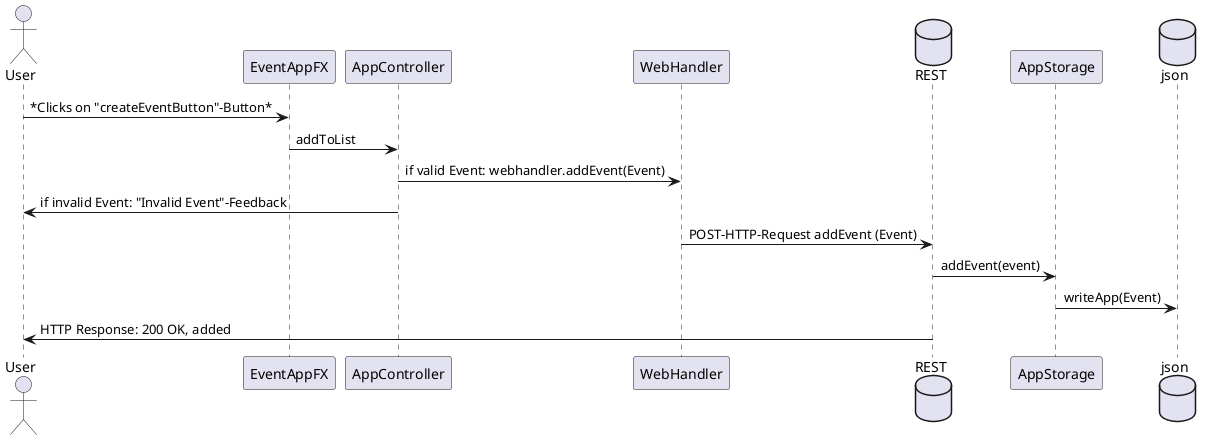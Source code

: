 @@startuml sequence

actor User

User -> EventAppFX: *Clicks on "createEventButton"-Button*
EventAppFX -> AppController: addToList
AppController -> WebHandler: if valid Event: webhandler.addEvent(Event)
AppController -> User: if invalid Event: "Invalid Event"-Feedback
database REST
WebHandler -> REST: POST-HTTP-Request addEvent (Event)
REST -> AppStorage: addEvent(event)
database json
AppStorage -> json: writeApp(Event)

REST -> User: HTTP Response: 200 OK, added

@@enduml